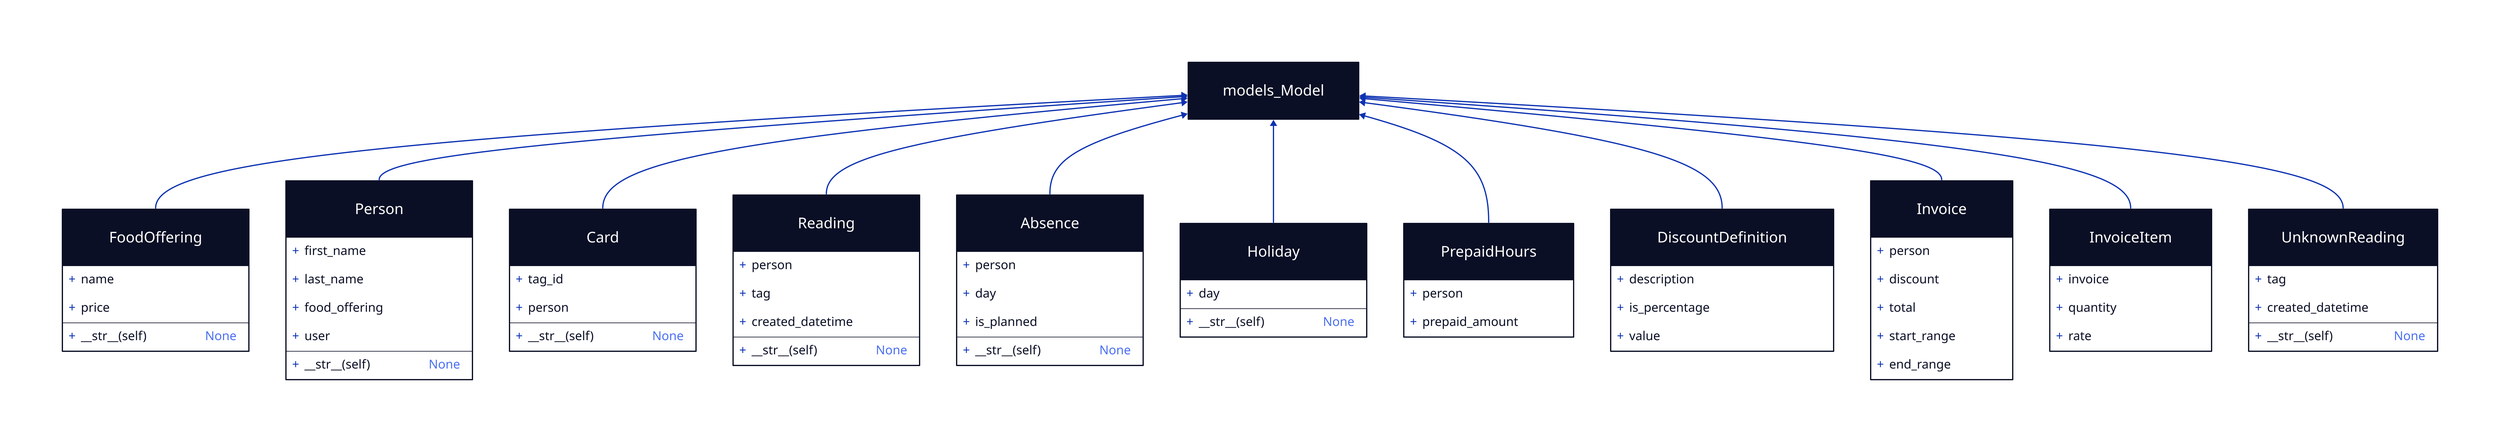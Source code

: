 direction: up
FoodOffering: {
  name
  price
  __str__(self): 'None'
  shape: class
}
Person: {
  first_name
  last_name
  food_offering
  user
  __str__(self): 'None'
  shape: class
}
Card: {
  tag_id
  person
  __str__(self): 'None'
  shape: class
}
Reading: {
  person
  tag
  created_datetime
  __str__(self): 'None'
  shape: class
}
Absence: {
  person
  day
  is_planned
  __str__(self): 'None'
  shape: class
}
Holiday: {
  day
  __str__(self): 'None'
  shape: class
}
PrepaidHours: {
  person
  prepaid_amount
  shape: class
}
DiscountDefinition: {
  description
  is_percentage
  value
  shape: class
}
Invoice: {
  person
  discount
  total
  start_range
  end_range
  shape: class
}
InvoiceItem: {
  invoice
  quantity
  rate
  shape: class
}
UnknownReading: {
  tag
  created_datetime
  __str__(self): 'None'
  shape: class
}
models_Model: {
  shape: class
}
FoodOffering -> models_Model
Person -> models_Model
Card -> models_Model
Reading -> models_Model
Absence -> models_Model
Holiday -> models_Model
PrepaidHours -> models_Model
DiscountDefinition -> models_Model
Invoice -> models_Model
InvoiceItem -> models_Model
UnknownReading -> models_Model
